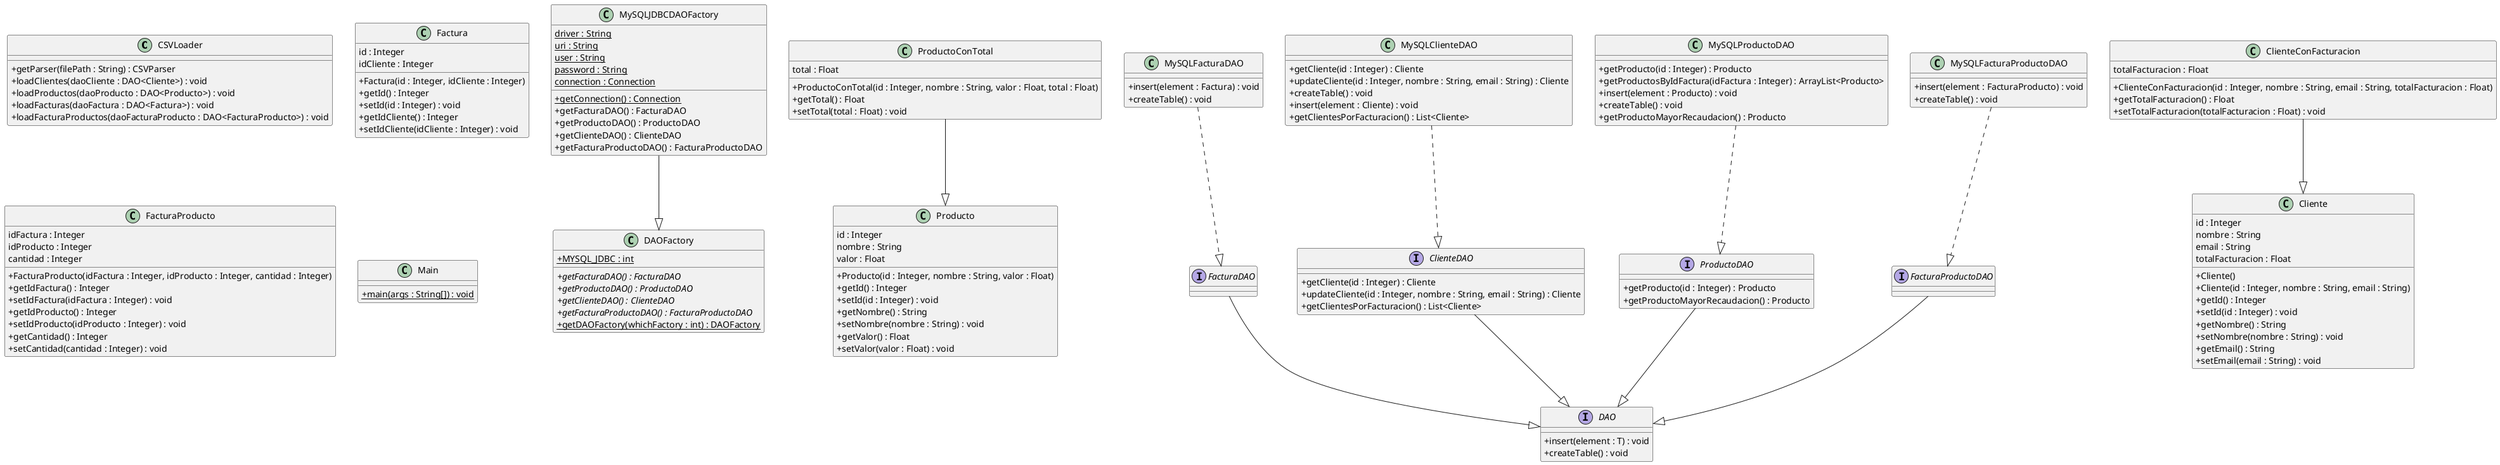 @startuml Diagrama de clases
skinparam classAttributeIconSize 0
class CSVLoader{
+ getParser(filePath : String) : CSVParser
+ loadClientes(daoCliente : DAO<Cliente>) : void
+ loadProductos(daoProducto : DAO<Producto>) : void
+ loadFacturas(daoFactura : DAO<Factura>) : void
+ loadFacturaProductos(daoFacturaProducto : DAO<FacturaProducto>) : void
}
class DAOFactory{
+ {static} MYSQL_JDBC : int
+ {abstract} getFacturaDAO() : FacturaDAO
+ {abstract} getProductoDAO() : ProductoDAO
+ {abstract} getClienteDAO() : ClienteDAO
+ {abstract} getFacturaProductoDAO() : FacturaProductoDAO
+ {static} getDAOFactory(whichFactory : int) : DAOFactory
}
class Producto{
id : Integer
nombre : String
valor : Float
+ Producto(id : Integer, nombre : String, valor : Float)
+ getId() : Integer
+ setId(id : Integer) : void
+ getNombre() : String
+ setNombre(nombre : String) : void
+ getValor() : Float
+ setValor(valor : Float) : void
}
class MySQLFacturaDAO{
+ insert(element : Factura) : void
+ createTable() : void
}
MySQLFacturaDAO ..|> FacturaDAO
class ProductoConTotal{
total : Float
+ ProductoConTotal(id : Integer, nombre : String, valor : Float, total : Float)
+ getTotal() : Float
+ setTotal(total : Float) : void
}
ProductoConTotal --|> Producto
class Factura{
id : Integer
idCliente : Integer
+ Factura(id : Integer, idCliente : Integer)
+ getId() : Integer
+ setId(id : Integer) : void
+ getIdCliente() : Integer
+ setIdCliente(idCliente : Integer) : void
}
class FacturaProducto{
idFactura : Integer
idProducto : Integer
cantidad : Integer
+ FacturaProducto(idFactura : Integer, idProducto : Integer, cantidad : Integer)
+ getIdFactura() : Integer
+ setIdFactura(idFactura : Integer) : void
+ getIdProducto() : Integer
+ setIdProducto(idProducto : Integer) : void
+ getCantidad() : Integer
+ setCantidad(cantidad : Integer) : void
}
class Main{
+ {static} main(args : String[]) : void
}
class Cliente{
id : Integer
nombre : String
email : String
totalFacturacion : Float
+ Cliente()
+ Cliente(id : Integer, nombre : String, email : String)
+ getId() : Integer
+ setId(id : Integer) : void
+ getNombre() : String
+ setNombre(nombre : String) : void
+ getEmail() : String
+ setEmail(email : String) : void
}
class MySQLJDBCDAOFactory{
{static} driver : String
{static} uri : String
{static} user : String
{static} password : String
{static} connection : Connection
+ {static} getConnection() : Connection
+ getFacturaDAO() : FacturaDAO
+ getProductoDAO() : ProductoDAO
+ getClienteDAO() : ClienteDAO
+ getFacturaProductoDAO() : FacturaProductoDAO
}
MySQLJDBCDAOFactory --|> DAOFactory
class MySQLClienteDAO{
+ getCliente(id : Integer) : Cliente
+ updateCliente(id : Integer, nombre : String, email : String) : Cliente
+ createTable() : void
+ insert(element : Cliente) : void
+ getClientesPorFacturacion() : List<Cliente>
}
MySQLClienteDAO ..|> ClienteDAO
class MySQLProductoDAO{
+ getProducto(id : Integer) : Producto
+ getProductosByIdFactura(idFactura : Integer) : ArrayList<Producto>
+ insert(element : Producto) : void
+ createTable() : void
+ getProductoMayorRecaudacion() : Producto
}
MySQLProductoDAO ..|> ProductoDAO
class ClienteConFacturacion{
totalFacturacion : Float
+ ClienteConFacturacion(id : Integer, nombre : String, email : String, totalFacturacion : Float)
+ getTotalFacturacion() : Float
+ setTotalFacturacion(totalFacturacion : Float) : void
}
ClienteConFacturacion --|> Cliente
class MySQLFacturaProductoDAO{
+ insert(element : FacturaProducto) : void
+ createTable() : void
}
MySQLFacturaProductoDAO ..|> FacturaProductoDAO
interface ProductoDAO{
+ getProducto(id : Integer) : Producto
+ getProductoMayorRecaudacion() : Producto
}
ProductoDAO --|> DAO
interface ClienteDAO{
+ getCliente(id : Integer) : Cliente
+ updateCliente(id : Integer, nombre : String, email : String) : Cliente
+ getClientesPorFacturacion() : List<Cliente>
}
ClienteDAO --|> DAO
interface FacturaDAO{
}
FacturaDAO --|> DAO
interface FacturaProductoDAO{
}
FacturaProductoDAO --|> DAO
interface DAO{
+ insert(element : T) : void
+ createTable() : void
}
@enduml
